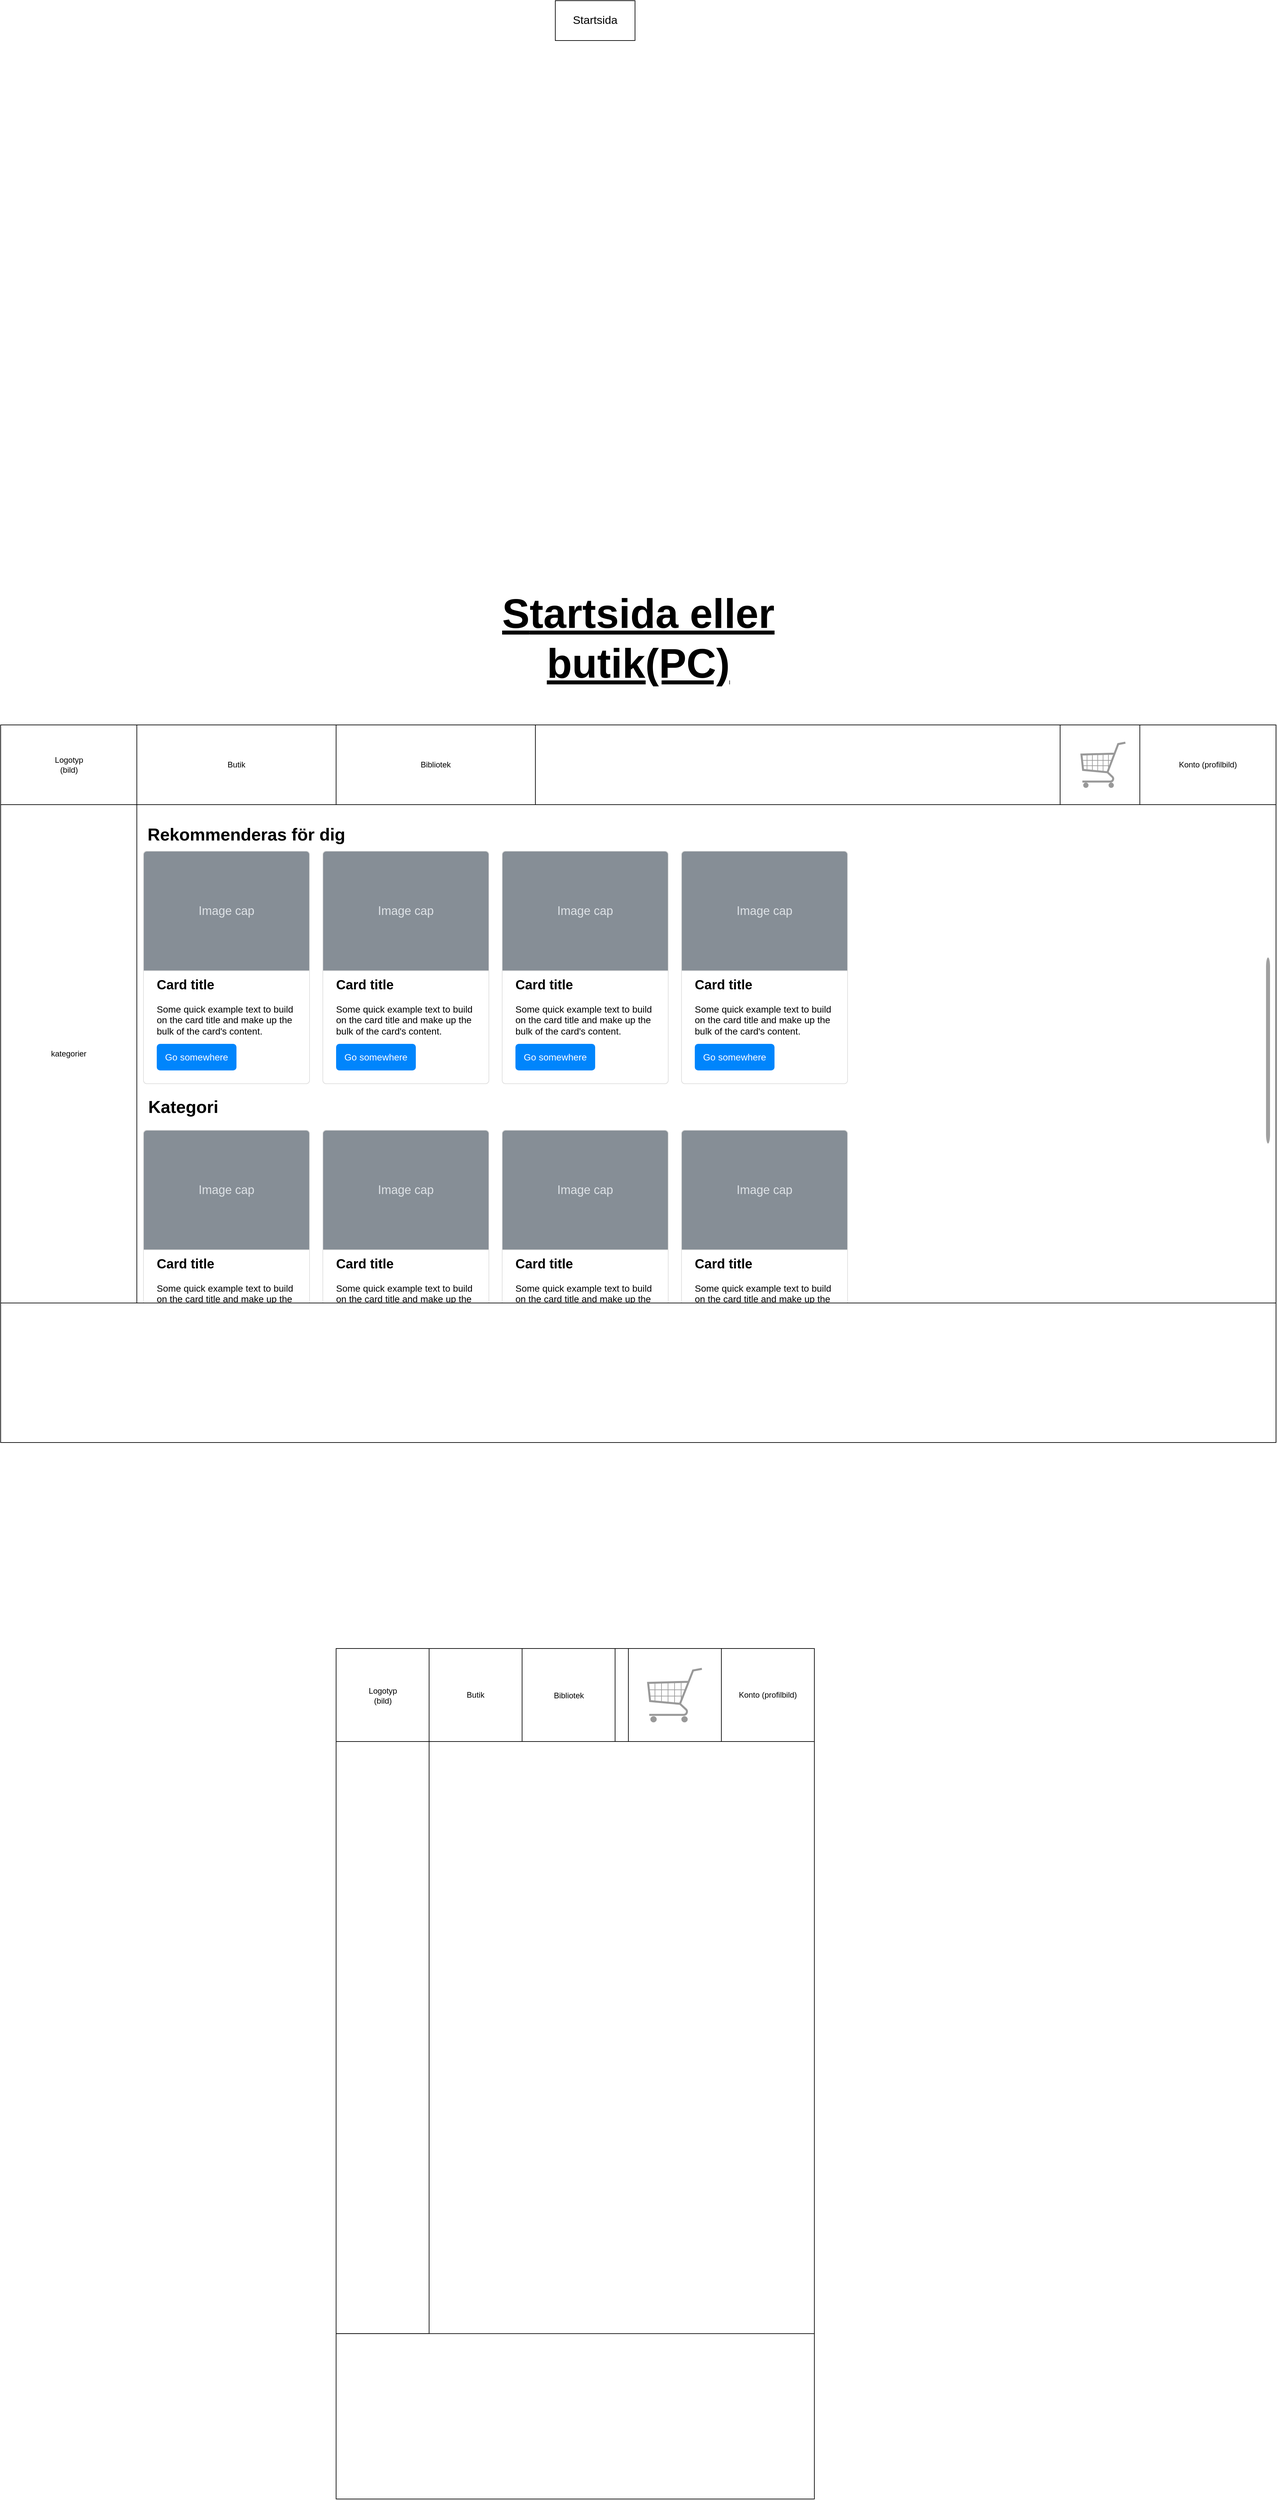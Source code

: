 <mxfile version="24.2.0" type="github">
  <diagram name="Page-1" id="pNVjUSOKaVpIeLjmSWSg">
    <mxGraphModel dx="3176" dy="2780" grid="1" gridSize="10" guides="1" tooltips="1" connect="1" arrows="1" fold="1" page="1" pageScale="1" pageWidth="850" pageHeight="1100" math="0" shadow="0">
      <root>
        <mxCell id="0" />
        <mxCell id="1" parent="0" />
        <mxCell id="hQwiWEiXkWp8GvgBSlif-1" value="" style="rounded=0;whiteSpace=wrap;html=1;" parent="1" vertex="1">
          <mxGeometry x="315" y="10" width="1920" height="1080" as="geometry" />
        </mxCell>
        <mxCell id="hQwiWEiXkWp8GvgBSlif-2" value="S&lt;span style=&quot;background-color: initial; font-size: 62px;&quot;&gt;tartsida eller butik(PC)&lt;/span&gt;" style="text;html=1;align=center;verticalAlign=middle;whiteSpace=wrap;rounded=0;fontSize=62;fontStyle=5" parent="1" vertex="1">
          <mxGeometry x="1050" y="-160" width="450" height="80" as="geometry" />
        </mxCell>
        <mxCell id="hQwiWEiXkWp8GvgBSlif-3" value="" style="rounded=0;whiteSpace=wrap;html=1;" parent="1" vertex="1">
          <mxGeometry x="1150" y="-1080" width="120" height="60" as="geometry" />
        </mxCell>
        <mxCell id="hQwiWEiXkWp8GvgBSlif-4" value="&lt;font style=&quot;font-size: 17px;&quot;&gt;Startsida&lt;/font&gt;" style="text;html=1;align=center;verticalAlign=middle;whiteSpace=wrap;rounded=0;" parent="1" vertex="1">
          <mxGeometry x="1175" y="-1065" width="70" height="30" as="geometry" />
        </mxCell>
        <mxCell id="2qTwefWw-hgDFdTxRbgO-1" value="" style="rounded=0;whiteSpace=wrap;html=1;" parent="1" vertex="1">
          <mxGeometry x="315" y="10" width="1920" height="120" as="geometry" />
        </mxCell>
        <mxCell id="2qTwefWw-hgDFdTxRbgO-3" value="" style="rounded=0;whiteSpace=wrap;html=1;" parent="1" vertex="1">
          <mxGeometry x="315" y="10" width="205" height="120" as="geometry" />
        </mxCell>
        <mxCell id="2qTwefWw-hgDFdTxRbgO-4" value="Logotyp (bild)" style="text;html=1;align=center;verticalAlign=middle;whiteSpace=wrap;rounded=0;" parent="1" vertex="1">
          <mxGeometry x="388" y="55" width="60" height="30" as="geometry" />
        </mxCell>
        <mxCell id="2qTwefWw-hgDFdTxRbgO-5" value="" style="rounded=0;whiteSpace=wrap;html=1;" parent="1" vertex="1">
          <mxGeometry x="820" y="10" width="300" height="120" as="geometry" />
        </mxCell>
        <mxCell id="2qTwefWw-hgDFdTxRbgO-6" value="Bibliotek" style="text;html=1;align=center;verticalAlign=middle;whiteSpace=wrap;rounded=0;" parent="1" vertex="1">
          <mxGeometry x="940" y="55" width="60" height="30" as="geometry" />
        </mxCell>
        <mxCell id="4teeUtpcXT0zN7F2M5Ge-1" value="Konto (profilbild)" style="rounded=0;whiteSpace=wrap;html=1;" vertex="1" parent="1">
          <mxGeometry x="2030" y="10" width="205" height="120" as="geometry" />
        </mxCell>
        <mxCell id="4teeUtpcXT0zN7F2M5Ge-2" value="" style="rounded=0;whiteSpace=wrap;html=1;verticalLabelPosition=bottom;shadow=0;dashed=0;verticalAlign=top;strokeWidth=1;shape=mxgraph.mockup.misc.shoppingCart;strokeColor=#999999;" vertex="1" parent="1">
          <mxGeometry x="1940" y="35" width="70" height="70" as="geometry" />
        </mxCell>
        <mxCell id="4teeUtpcXT0zN7F2M5Ge-3" value="" style="rounded=0;whiteSpace=wrap;html=1;fillColor=none;" vertex="1" parent="1">
          <mxGeometry x="1910" y="10" width="120" height="120" as="geometry" />
        </mxCell>
        <mxCell id="4teeUtpcXT0zN7F2M5Ge-4" value="kategorier" style="rounded=0;whiteSpace=wrap;html=1;" vertex="1" parent="1">
          <mxGeometry x="315" y="130" width="205" height="750" as="geometry" />
        </mxCell>
        <mxCell id="4teeUtpcXT0zN7F2M5Ge-6" value="Butik" style="rounded=0;whiteSpace=wrap;html=1;" vertex="1" parent="1">
          <mxGeometry x="520" y="10" width="300" height="120" as="geometry" />
        </mxCell>
        <mxCell id="4teeUtpcXT0zN7F2M5Ge-8" value="" style="rounded=0;whiteSpace=wrap;html=1;" vertex="1" parent="1">
          <mxGeometry x="820" y="1400" width="720" height="1280" as="geometry" />
        </mxCell>
        <mxCell id="4teeUtpcXT0zN7F2M5Ge-9" value="" style="rounded=0;whiteSpace=wrap;html=1;" vertex="1" parent="1">
          <mxGeometry x="820" y="1400" width="720" height="140" as="geometry" />
        </mxCell>
        <mxCell id="4teeUtpcXT0zN7F2M5Ge-62" value="" style="edgeStyle=orthogonalEdgeStyle;rounded=0;orthogonalLoop=1;jettySize=auto;html=1;" edge="1" parent="1" source="4teeUtpcXT0zN7F2M5Ge-10" target="4teeUtpcXT0zN7F2M5Ge-17">
          <mxGeometry relative="1" as="geometry" />
        </mxCell>
        <mxCell id="4teeUtpcXT0zN7F2M5Ge-10" value="" style="rounded=0;whiteSpace=wrap;html=1;" vertex="1" parent="1">
          <mxGeometry x="820" y="1400" width="140" height="140" as="geometry" />
        </mxCell>
        <mxCell id="4teeUtpcXT0zN7F2M5Ge-11" value="Logotyp (bild)" style="text;html=1;align=center;verticalAlign=middle;whiteSpace=wrap;rounded=0;" vertex="1" parent="1">
          <mxGeometry x="878.755" y="1453.333" width="22.5" height="35.556" as="geometry" />
        </mxCell>
        <mxCell id="4teeUtpcXT0zN7F2M5Ge-12" value="" style="rounded=0;whiteSpace=wrap;html=1;" vertex="1" parent="1">
          <mxGeometry x="1100" y="1400" width="140" height="140" as="geometry" />
        </mxCell>
        <mxCell id="4teeUtpcXT0zN7F2M5Ge-13" value="Bibliotek" style="text;html=1;align=center;verticalAlign=middle;whiteSpace=wrap;rounded=0;" vertex="1" parent="1">
          <mxGeometry x="1158.745" y="1453.333" width="22.5" height="35.556" as="geometry" />
        </mxCell>
        <mxCell id="4teeUtpcXT0zN7F2M5Ge-14" value="Konto (profilbild)" style="rounded=0;whiteSpace=wrap;html=1;" vertex="1" parent="1">
          <mxGeometry x="1400" y="1400" width="140" height="140" as="geometry" />
        </mxCell>
        <mxCell id="4teeUtpcXT0zN7F2M5Ge-16" value="" style="rounded=0;whiteSpace=wrap;html=1;fillColor=none;" vertex="1" parent="1">
          <mxGeometry x="1260" y="1400" width="140" height="140" as="geometry" />
        </mxCell>
        <mxCell id="4teeUtpcXT0zN7F2M5Ge-15" value="" style="rounded=0;whiteSpace=wrap;html=1;verticalLabelPosition=bottom;shadow=0;dashed=0;verticalAlign=top;strokeWidth=1;shape=mxgraph.mockup.misc.shoppingCart;strokeColor=#999999;" vertex="1" parent="1">
          <mxGeometry x="1287.18" y="1428.52" width="85.63" height="82.96" as="geometry" />
        </mxCell>
        <mxCell id="4teeUtpcXT0zN7F2M5Ge-17" value="" style="rounded=0;whiteSpace=wrap;html=1;" vertex="1" parent="1">
          <mxGeometry x="820" y="1540" width="140" height="891.11" as="geometry" />
        </mxCell>
        <mxCell id="4teeUtpcXT0zN7F2M5Ge-18" value="" style="rounded=0;whiteSpace=wrap;html=1;" vertex="1" parent="1">
          <mxGeometry x="820" y="2431.111" width="720" height="248.889" as="geometry" />
        </mxCell>
        <mxCell id="4teeUtpcXT0zN7F2M5Ge-19" value="Butik" style="rounded=0;whiteSpace=wrap;html=1;" vertex="1" parent="1">
          <mxGeometry x="960" y="1400" width="140" height="140" as="geometry" />
        </mxCell>
        <mxCell id="4teeUtpcXT0zN7F2M5Ge-35" value="&lt;b&gt;&lt;font style=&quot;font-size: 20px&quot;&gt;Card title&lt;/font&gt;&lt;/b&gt;&lt;br style=&quot;font-size: 14px&quot;&gt;&lt;br style=&quot;font-size: 14px&quot;&gt;Some quick example text to build on the card title and make up the bulk of the card&#39;s content." style="html=1;shadow=0;dashed=0;shape=mxgraph.bootstrap.rrect;rSize=5;strokeColor=#DFDFDF;html=1;whiteSpace=wrap;fillColor=#ffffff;fontColor=#000000;verticalAlign=bottom;align=left;spacing=20;spacingBottom=50;fontSize=14;" vertex="1" parent="1">
          <mxGeometry x="530" y="200" width="250" height="350" as="geometry" />
        </mxCell>
        <mxCell id="4teeUtpcXT0zN7F2M5Ge-36" value="Image cap" style="html=1;shadow=0;dashed=0;shape=mxgraph.bootstrap.topButton;rSize=5;perimeter=none;whiteSpace=wrap;fillColor=#868E96;strokeColor=#DFDFDF;fontColor=#DEE2E6;resizeWidth=1;fontSize=18;" vertex="1" parent="4teeUtpcXT0zN7F2M5Ge-35">
          <mxGeometry width="250" height="180" relative="1" as="geometry" />
        </mxCell>
        <mxCell id="4teeUtpcXT0zN7F2M5Ge-37" value="Go somewhere" style="html=1;shadow=0;dashed=0;shape=mxgraph.bootstrap.rrect;rSize=5;perimeter=none;whiteSpace=wrap;fillColor=#0085FC;strokeColor=none;fontColor=#ffffff;resizeWidth=1;fontSize=14;" vertex="1" parent="4teeUtpcXT0zN7F2M5Ge-35">
          <mxGeometry y="1" width="120" height="40" relative="1" as="geometry">
            <mxPoint x="20" y="-60" as="offset" />
          </mxGeometry>
        </mxCell>
        <mxCell id="4teeUtpcXT0zN7F2M5Ge-38" value="&lt;b&gt;&lt;font style=&quot;font-size: 20px&quot;&gt;Card title&lt;/font&gt;&lt;/b&gt;&lt;br style=&quot;font-size: 14px&quot;&gt;&lt;br style=&quot;font-size: 14px&quot;&gt;Some quick example text to build on the card title and make up the bulk of the card&#39;s content." style="html=1;shadow=0;dashed=0;shape=mxgraph.bootstrap.rrect;rSize=5;strokeColor=#DFDFDF;html=1;whiteSpace=wrap;fillColor=#ffffff;fontColor=#000000;verticalAlign=bottom;align=left;spacing=20;spacingBottom=50;fontSize=14;" vertex="1" parent="1">
          <mxGeometry x="800" y="200" width="250" height="350" as="geometry" />
        </mxCell>
        <mxCell id="4teeUtpcXT0zN7F2M5Ge-39" value="Image cap" style="html=1;shadow=0;dashed=0;shape=mxgraph.bootstrap.topButton;rSize=5;perimeter=none;whiteSpace=wrap;fillColor=#868E96;strokeColor=#DFDFDF;fontColor=#DEE2E6;resizeWidth=1;fontSize=18;" vertex="1" parent="4teeUtpcXT0zN7F2M5Ge-38">
          <mxGeometry width="250" height="180" relative="1" as="geometry" />
        </mxCell>
        <mxCell id="4teeUtpcXT0zN7F2M5Ge-40" value="Go somewhere" style="html=1;shadow=0;dashed=0;shape=mxgraph.bootstrap.rrect;rSize=5;perimeter=none;whiteSpace=wrap;fillColor=#0085FC;strokeColor=none;fontColor=#ffffff;resizeWidth=1;fontSize=14;" vertex="1" parent="4teeUtpcXT0zN7F2M5Ge-38">
          <mxGeometry y="1" width="120" height="40" relative="1" as="geometry">
            <mxPoint x="20" y="-60" as="offset" />
          </mxGeometry>
        </mxCell>
        <mxCell id="4teeUtpcXT0zN7F2M5Ge-44" value="&lt;b&gt;&lt;font style=&quot;font-size: 20px&quot;&gt;Card title&lt;/font&gt;&lt;/b&gt;&lt;br style=&quot;font-size: 14px&quot;&gt;&lt;br style=&quot;font-size: 14px&quot;&gt;Some quick example text to build on the card title and make up the bulk of the card&#39;s content." style="html=1;shadow=0;dashed=0;shape=mxgraph.bootstrap.rrect;rSize=5;strokeColor=#DFDFDF;html=1;whiteSpace=wrap;fillColor=#ffffff;fontColor=#000000;verticalAlign=bottom;align=left;spacing=20;spacingBottom=50;fontSize=14;" vertex="1" parent="1">
          <mxGeometry x="1340" y="200" width="250" height="350" as="geometry" />
        </mxCell>
        <mxCell id="4teeUtpcXT0zN7F2M5Ge-45" value="Image cap" style="html=1;shadow=0;dashed=0;shape=mxgraph.bootstrap.topButton;rSize=5;perimeter=none;whiteSpace=wrap;fillColor=#868E96;strokeColor=#DFDFDF;fontColor=#DEE2E6;resizeWidth=1;fontSize=18;" vertex="1" parent="4teeUtpcXT0zN7F2M5Ge-44">
          <mxGeometry width="250" height="180" relative="1" as="geometry" />
        </mxCell>
        <mxCell id="4teeUtpcXT0zN7F2M5Ge-46" value="Go somewhere" style="html=1;shadow=0;dashed=0;shape=mxgraph.bootstrap.rrect;rSize=5;perimeter=none;whiteSpace=wrap;fillColor=#0085FC;strokeColor=none;fontColor=#ffffff;resizeWidth=1;fontSize=14;" vertex="1" parent="4teeUtpcXT0zN7F2M5Ge-44">
          <mxGeometry y="1" width="120" height="40" relative="1" as="geometry">
            <mxPoint x="20" y="-60" as="offset" />
          </mxGeometry>
        </mxCell>
        <mxCell id="4teeUtpcXT0zN7F2M5Ge-48" value="&lt;b&gt;&lt;font style=&quot;font-size: 26px;&quot;&gt;Rekommenderas för dig&lt;/font&gt;&lt;/b&gt;" style="text;html=1;align=center;verticalAlign=middle;whiteSpace=wrap;rounded=0;" vertex="1" parent="1">
          <mxGeometry x="530" y="160" width="310" height="30" as="geometry" />
        </mxCell>
        <mxCell id="4teeUtpcXT0zN7F2M5Ge-49" value="&lt;b&gt;&lt;font style=&quot;font-size: 26px;&quot;&gt;Kategori&lt;/font&gt;&lt;/b&gt;" style="text;html=1;align=center;verticalAlign=middle;whiteSpace=wrap;rounded=0;" vertex="1" parent="1">
          <mxGeometry x="530" y="570" width="120" height="30" as="geometry" />
        </mxCell>
        <mxCell id="4teeUtpcXT0zN7F2M5Ge-50" value="&lt;b&gt;&lt;font style=&quot;font-size: 20px&quot;&gt;Card title&lt;/font&gt;&lt;/b&gt;&lt;br style=&quot;font-size: 14px&quot;&gt;&lt;br style=&quot;font-size: 14px&quot;&gt;Some quick example text to build on the card title and make up the bulk of the card&#39;s content." style="html=1;shadow=0;dashed=0;shape=mxgraph.bootstrap.rrect;rSize=5;strokeColor=#DFDFDF;html=1;whiteSpace=wrap;fillColor=#ffffff;fontColor=#000000;verticalAlign=bottom;align=left;spacing=20;spacingBottom=50;fontSize=14;" vertex="1" parent="1">
          <mxGeometry x="530" y="620" width="250" height="350" as="geometry" />
        </mxCell>
        <mxCell id="4teeUtpcXT0zN7F2M5Ge-51" value="Image cap" style="html=1;shadow=0;dashed=0;shape=mxgraph.bootstrap.topButton;rSize=5;perimeter=none;whiteSpace=wrap;fillColor=#868E96;strokeColor=#DFDFDF;fontColor=#DEE2E6;resizeWidth=1;fontSize=18;" vertex="1" parent="4teeUtpcXT0zN7F2M5Ge-50">
          <mxGeometry width="250" height="180" relative="1" as="geometry" />
        </mxCell>
        <mxCell id="4teeUtpcXT0zN7F2M5Ge-52" value="Go somewhere" style="html=1;shadow=0;dashed=0;shape=mxgraph.bootstrap.rrect;rSize=5;perimeter=none;whiteSpace=wrap;fillColor=#0085FC;strokeColor=none;fontColor=#ffffff;resizeWidth=1;fontSize=14;" vertex="1" parent="4teeUtpcXT0zN7F2M5Ge-50">
          <mxGeometry y="1" width="120" height="40" relative="1" as="geometry">
            <mxPoint x="20" y="-60" as="offset" />
          </mxGeometry>
        </mxCell>
        <mxCell id="4teeUtpcXT0zN7F2M5Ge-53" value="&lt;b&gt;&lt;font style=&quot;font-size: 20px&quot;&gt;Card title&lt;/font&gt;&lt;/b&gt;&lt;br style=&quot;font-size: 14px&quot;&gt;&lt;br style=&quot;font-size: 14px&quot;&gt;Some quick example text to build on the card title and make up the bulk of the card&#39;s content." style="html=1;shadow=0;dashed=0;shape=mxgraph.bootstrap.rrect;rSize=5;strokeColor=#DFDFDF;html=1;whiteSpace=wrap;fillColor=#ffffff;fontColor=#000000;verticalAlign=bottom;align=left;spacing=20;spacingBottom=50;fontSize=14;" vertex="1" parent="1">
          <mxGeometry x="800" y="620" width="250" height="350" as="geometry" />
        </mxCell>
        <mxCell id="4teeUtpcXT0zN7F2M5Ge-54" value="Image cap" style="html=1;shadow=0;dashed=0;shape=mxgraph.bootstrap.topButton;rSize=5;perimeter=none;whiteSpace=wrap;fillColor=#868E96;strokeColor=#DFDFDF;fontColor=#DEE2E6;resizeWidth=1;fontSize=18;" vertex="1" parent="4teeUtpcXT0zN7F2M5Ge-53">
          <mxGeometry width="250" height="180" relative="1" as="geometry" />
        </mxCell>
        <mxCell id="4teeUtpcXT0zN7F2M5Ge-55" value="Go somewhere" style="html=1;shadow=0;dashed=0;shape=mxgraph.bootstrap.rrect;rSize=5;perimeter=none;whiteSpace=wrap;fillColor=#0085FC;strokeColor=none;fontColor=#ffffff;resizeWidth=1;fontSize=14;" vertex="1" parent="4teeUtpcXT0zN7F2M5Ge-53">
          <mxGeometry y="1" width="120" height="40" relative="1" as="geometry">
            <mxPoint x="20" y="-60" as="offset" />
          </mxGeometry>
        </mxCell>
        <mxCell id="4teeUtpcXT0zN7F2M5Ge-56" value="&lt;b&gt;&lt;font style=&quot;font-size: 20px&quot;&gt;Card title&lt;/font&gt;&lt;/b&gt;&lt;br style=&quot;font-size: 14px&quot;&gt;&lt;br style=&quot;font-size: 14px&quot;&gt;Some quick example text to build on the card title and make up the bulk of the card&#39;s content." style="html=1;shadow=0;dashed=0;shape=mxgraph.bootstrap.rrect;rSize=5;strokeColor=#DFDFDF;html=1;whiteSpace=wrap;fillColor=#ffffff;fontColor=#000000;verticalAlign=bottom;align=left;spacing=20;spacingBottom=50;fontSize=14;" vertex="1" parent="1">
          <mxGeometry x="1070" y="620" width="250" height="350" as="geometry" />
        </mxCell>
        <mxCell id="4teeUtpcXT0zN7F2M5Ge-57" value="Image cap" style="html=1;shadow=0;dashed=0;shape=mxgraph.bootstrap.topButton;rSize=5;perimeter=none;whiteSpace=wrap;fillColor=#868E96;strokeColor=#DFDFDF;fontColor=#DEE2E6;resizeWidth=1;fontSize=18;" vertex="1" parent="4teeUtpcXT0zN7F2M5Ge-56">
          <mxGeometry width="250" height="180" relative="1" as="geometry" />
        </mxCell>
        <mxCell id="4teeUtpcXT0zN7F2M5Ge-58" value="Go somewhere" style="html=1;shadow=0;dashed=0;shape=mxgraph.bootstrap.rrect;rSize=5;perimeter=none;whiteSpace=wrap;fillColor=#0085FC;strokeColor=none;fontColor=#ffffff;resizeWidth=1;fontSize=14;" vertex="1" parent="4teeUtpcXT0zN7F2M5Ge-56">
          <mxGeometry y="1" width="120" height="40" relative="1" as="geometry">
            <mxPoint x="20" y="-60" as="offset" />
          </mxGeometry>
        </mxCell>
        <mxCell id="4teeUtpcXT0zN7F2M5Ge-59" value="&lt;b&gt;&lt;font style=&quot;font-size: 20px&quot;&gt;Card title&lt;/font&gt;&lt;/b&gt;&lt;br style=&quot;font-size: 14px&quot;&gt;&lt;br style=&quot;font-size: 14px&quot;&gt;Some quick example text to build on the card title and make up the bulk of the card&#39;s content." style="html=1;shadow=0;dashed=0;shape=mxgraph.bootstrap.rrect;rSize=5;strokeColor=#DFDFDF;html=1;whiteSpace=wrap;fillColor=#ffffff;fontColor=#000000;verticalAlign=bottom;align=left;spacing=20;spacingBottom=50;fontSize=14;" vertex="1" parent="1">
          <mxGeometry x="1340" y="620" width="250" height="350" as="geometry" />
        </mxCell>
        <mxCell id="4teeUtpcXT0zN7F2M5Ge-60" value="Image cap" style="html=1;shadow=0;dashed=0;shape=mxgraph.bootstrap.topButton;rSize=5;perimeter=none;whiteSpace=wrap;fillColor=#868E96;strokeColor=#DFDFDF;fontColor=#DEE2E6;resizeWidth=1;fontSize=18;" vertex="1" parent="4teeUtpcXT0zN7F2M5Ge-59">
          <mxGeometry width="250" height="180" relative="1" as="geometry" />
        </mxCell>
        <mxCell id="4teeUtpcXT0zN7F2M5Ge-61" value="Go somewhere" style="html=1;shadow=0;dashed=0;shape=mxgraph.bootstrap.rrect;rSize=5;perimeter=none;whiteSpace=wrap;fillColor=#0085FC;strokeColor=none;fontColor=#ffffff;resizeWidth=1;fontSize=14;" vertex="1" parent="4teeUtpcXT0zN7F2M5Ge-59">
          <mxGeometry y="1" width="120" height="40" relative="1" as="geometry">
            <mxPoint x="20" y="-60" as="offset" />
          </mxGeometry>
        </mxCell>
        <mxCell id="4teeUtpcXT0zN7F2M5Ge-5" value="" style="rounded=0;whiteSpace=wrap;html=1;" vertex="1" parent="1">
          <mxGeometry x="315" y="880" width="1920" height="210" as="geometry" />
        </mxCell>
        <mxCell id="4teeUtpcXT0zN7F2M5Ge-72" value="" style="html=1;verticalLabelPosition=bottom;labelBackgroundColor=#ffffff;verticalAlign=top;shadow=0;dashed=0;strokeWidth=2;shape=mxgraph.ios7.misc.scroll_(vertical);fillColor=#a0a0a0;" vertex="1" parent="1">
          <mxGeometry x="2220" y="360" width="6" height="280" as="geometry" />
        </mxCell>
        <mxCell id="4teeUtpcXT0zN7F2M5Ge-78" value="&lt;b&gt;&lt;font style=&quot;font-size: 20px&quot;&gt;Card title&lt;/font&gt;&lt;/b&gt;&lt;br style=&quot;font-size: 14px&quot;&gt;&lt;br style=&quot;font-size: 14px&quot;&gt;Some quick example text to build on the card title and make up the bulk of the card&#39;s content." style="html=1;shadow=0;dashed=0;shape=mxgraph.bootstrap.rrect;rSize=5;strokeColor=#DFDFDF;html=1;whiteSpace=wrap;fillColor=#ffffff;fontColor=#000000;verticalAlign=bottom;align=left;spacing=20;spacingBottom=50;fontSize=14;" vertex="1" parent="1">
          <mxGeometry x="1070" y="200" width="250" height="350" as="geometry" />
        </mxCell>
        <mxCell id="4teeUtpcXT0zN7F2M5Ge-79" value="Image cap" style="html=1;shadow=0;dashed=0;shape=mxgraph.bootstrap.topButton;rSize=5;perimeter=none;whiteSpace=wrap;fillColor=#868E96;strokeColor=#DFDFDF;fontColor=#DEE2E6;resizeWidth=1;fontSize=18;" vertex="1" parent="4teeUtpcXT0zN7F2M5Ge-78">
          <mxGeometry width="250" height="180" relative="1" as="geometry" />
        </mxCell>
        <mxCell id="4teeUtpcXT0zN7F2M5Ge-80" value="Go somewhere" style="html=1;shadow=0;dashed=0;shape=mxgraph.bootstrap.rrect;rSize=5;perimeter=none;whiteSpace=wrap;fillColor=#0085FC;strokeColor=none;fontColor=#ffffff;resizeWidth=1;fontSize=14;" vertex="1" parent="4teeUtpcXT0zN7F2M5Ge-78">
          <mxGeometry y="1" width="120" height="40" relative="1" as="geometry">
            <mxPoint x="20" y="-60" as="offset" />
          </mxGeometry>
        </mxCell>
      </root>
    </mxGraphModel>
  </diagram>
</mxfile>
